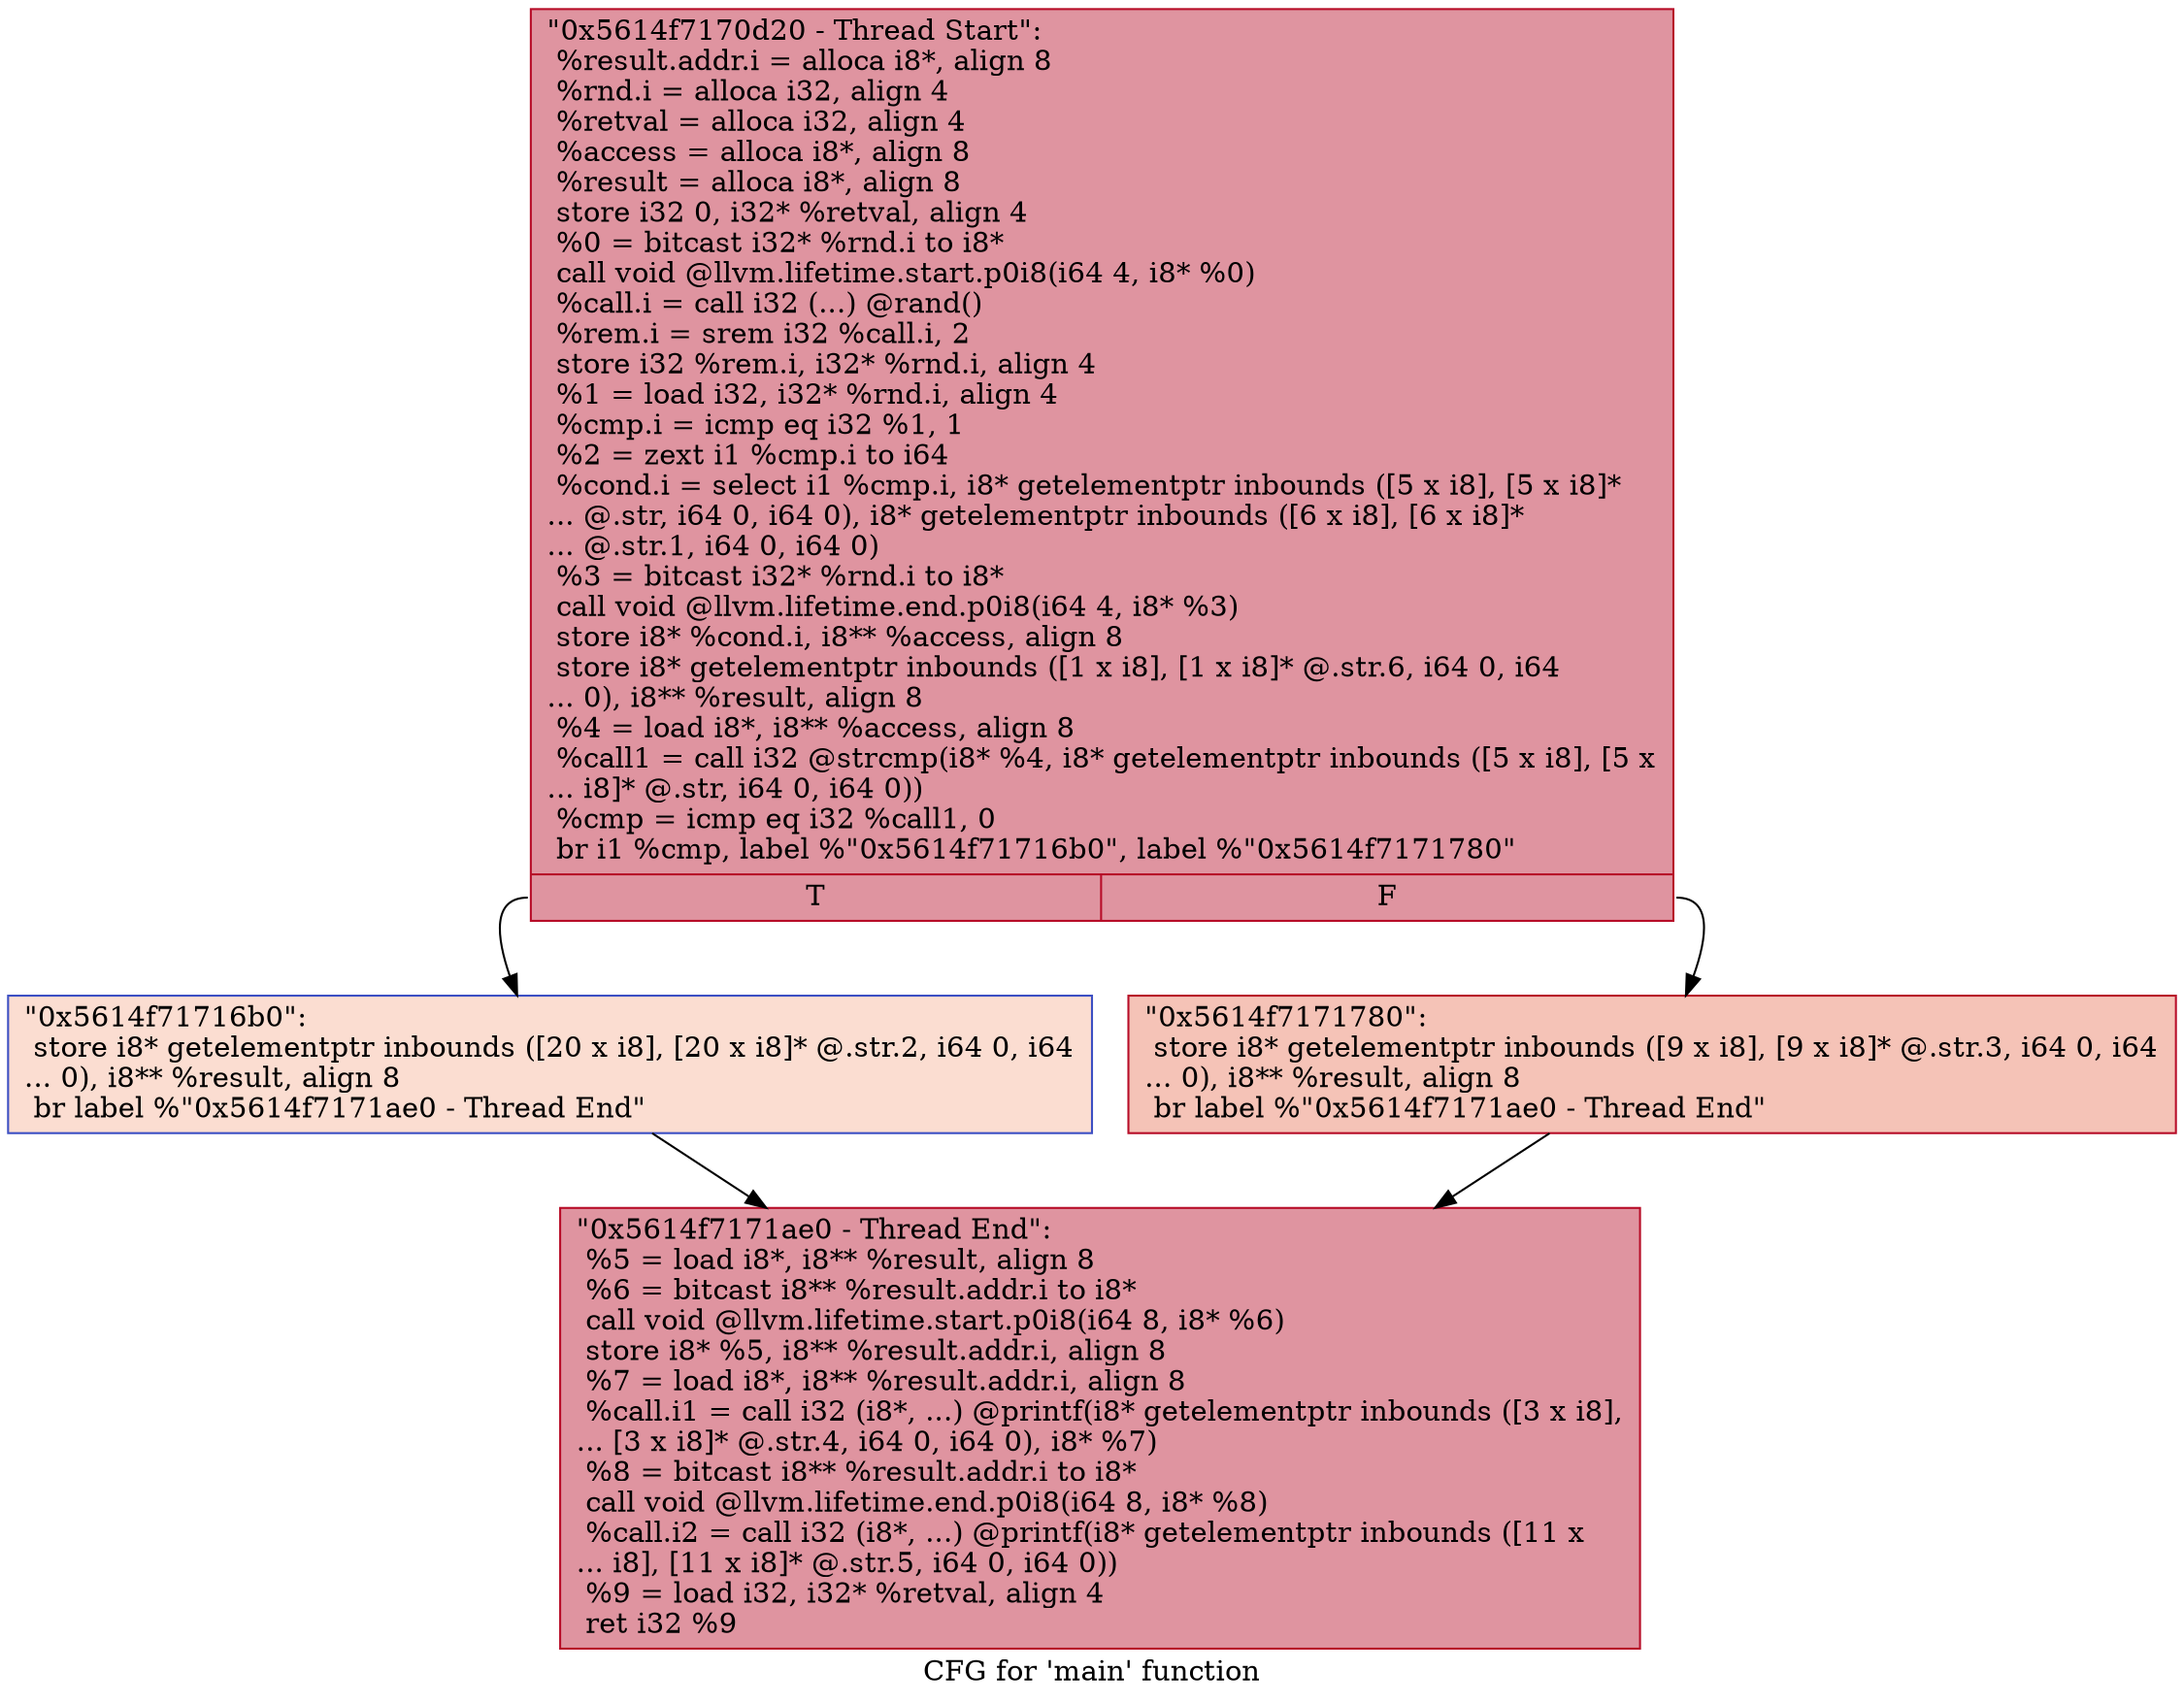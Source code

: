 digraph "CFG for 'main' function" {
	label="CFG for 'main' function";

	Node0x5614f7170d20 [shape=record,color="#b70d28ff", style=filled, fillcolor="#b70d2870",label="{\"0x5614f7170d20 - Thread Start\":\l  %result.addr.i = alloca i8*, align 8\l  %rnd.i = alloca i32, align 4\l  %retval = alloca i32, align 4\l  %access = alloca i8*, align 8\l  %result = alloca i8*, align 8\l  store i32 0, i32* %retval, align 4\l  %0 = bitcast i32* %rnd.i to i8*\l  call void @llvm.lifetime.start.p0i8(i64 4, i8* %0)\l  %call.i = call i32 (...) @rand()\l  %rem.i = srem i32 %call.i, 2\l  store i32 %rem.i, i32* %rnd.i, align 4\l  %1 = load i32, i32* %rnd.i, align 4\l  %cmp.i = icmp eq i32 %1, 1\l  %2 = zext i1 %cmp.i to i64\l  %cond.i = select i1 %cmp.i, i8* getelementptr inbounds ([5 x i8], [5 x i8]*\l... @.str, i64 0, i64 0), i8* getelementptr inbounds ([6 x i8], [6 x i8]*\l... @.str.1, i64 0, i64 0)\l  %3 = bitcast i32* %rnd.i to i8*\l  call void @llvm.lifetime.end.p0i8(i64 4, i8* %3)\l  store i8* %cond.i, i8** %access, align 8\l  store i8* getelementptr inbounds ([1 x i8], [1 x i8]* @.str.6, i64 0, i64\l... 0), i8** %result, align 8\l  %4 = load i8*, i8** %access, align 8\l  %call1 = call i32 @strcmp(i8* %4, i8* getelementptr inbounds ([5 x i8], [5 x\l... i8]* @.str, i64 0, i64 0))\l  %cmp = icmp eq i32 %call1, 0\l  br i1 %cmp, label %\"0x5614f71716b0\", label %\"0x5614f7171780\"\l|{<s0>T|<s1>F}}"];
	Node0x5614f7170d20:s0 -> Node0x5614f71716b0;
	Node0x5614f7170d20:s1 -> Node0x5614f7171780;
	Node0x5614f71716b0 [shape=record,color="#3d50c3ff", style=filled, fillcolor="#f7b39670",label="{\"0x5614f71716b0\":                                 \l  store i8* getelementptr inbounds ([20 x i8], [20 x i8]* @.str.2, i64 0, i64\l... 0), i8** %result, align 8\l  br label %\"0x5614f7171ae0 - Thread End\"\l}"];
	Node0x5614f71716b0 -> Node0x5614f7171ae0;
	Node0x5614f7171780 [shape=record,color="#b70d28ff", style=filled, fillcolor="#e8765c70",label="{\"0x5614f7171780\":                                 \l  store i8* getelementptr inbounds ([9 x i8], [9 x i8]* @.str.3, i64 0, i64\l... 0), i8** %result, align 8\l  br label %\"0x5614f7171ae0 - Thread End\"\l}"];
	Node0x5614f7171780 -> Node0x5614f7171ae0;
	Node0x5614f7171ae0 [shape=record,color="#b70d28ff", style=filled, fillcolor="#b70d2870",label="{\"0x5614f7171ae0 - Thread End\":                    \l  %5 = load i8*, i8** %result, align 8\l  %6 = bitcast i8** %result.addr.i to i8*\l  call void @llvm.lifetime.start.p0i8(i64 8, i8* %6)\l  store i8* %5, i8** %result.addr.i, align 8\l  %7 = load i8*, i8** %result.addr.i, align 8\l  %call.i1 = call i32 (i8*, ...) @printf(i8* getelementptr inbounds ([3 x i8],\l... [3 x i8]* @.str.4, i64 0, i64 0), i8* %7)\l  %8 = bitcast i8** %result.addr.i to i8*\l  call void @llvm.lifetime.end.p0i8(i64 8, i8* %8)\l  %call.i2 = call i32 (i8*, ...) @printf(i8* getelementptr inbounds ([11 x\l... i8], [11 x i8]* @.str.5, i64 0, i64 0))\l  %9 = load i32, i32* %retval, align 4\l  ret i32 %9\l}"];
}
